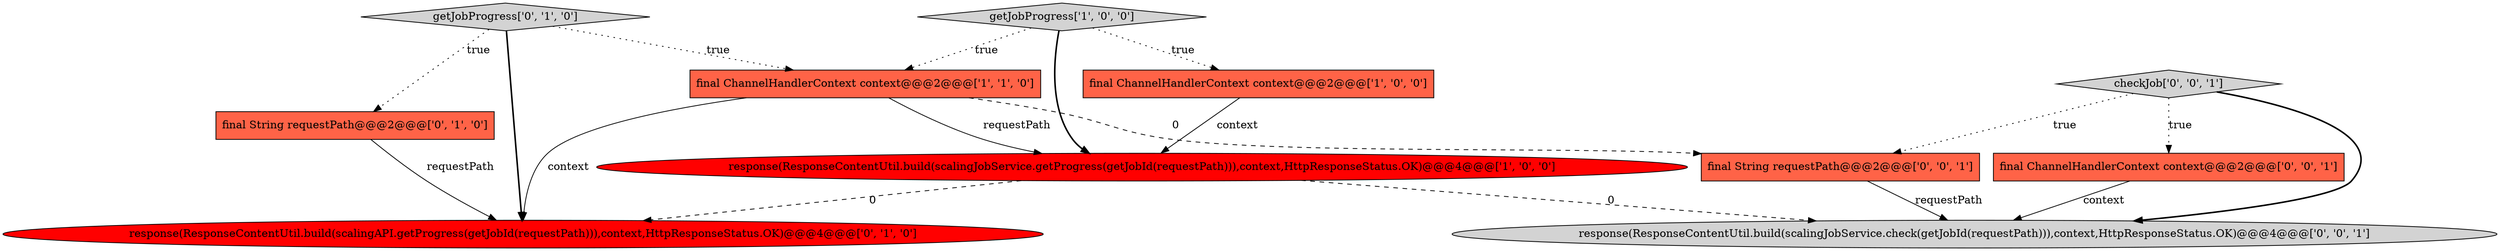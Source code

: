 digraph {
0 [style = filled, label = "response(ResponseContentUtil.build(scalingJobService.getProgress(getJobId(requestPath))),context,HttpResponseStatus.OK)@@@4@@@['1', '0', '0']", fillcolor = red, shape = ellipse image = "AAA1AAABBB1BBB"];
3 [style = filled, label = "getJobProgress['1', '0', '0']", fillcolor = lightgray, shape = diamond image = "AAA0AAABBB1BBB"];
2 [style = filled, label = "final ChannelHandlerContext context@@@2@@@['1', '1', '0']", fillcolor = tomato, shape = box image = "AAA0AAABBB1BBB"];
6 [style = filled, label = "response(ResponseContentUtil.build(scalingAPI.getProgress(getJobId(requestPath))),context,HttpResponseStatus.OK)@@@4@@@['0', '1', '0']", fillcolor = red, shape = ellipse image = "AAA1AAABBB2BBB"];
4 [style = filled, label = "getJobProgress['0', '1', '0']", fillcolor = lightgray, shape = diamond image = "AAA0AAABBB2BBB"];
10 [style = filled, label = "final String requestPath@@@2@@@['0', '0', '1']", fillcolor = tomato, shape = box image = "AAA0AAABBB3BBB"];
5 [style = filled, label = "final String requestPath@@@2@@@['0', '1', '0']", fillcolor = tomato, shape = box image = "AAA0AAABBB2BBB"];
7 [style = filled, label = "final ChannelHandlerContext context@@@2@@@['0', '0', '1']", fillcolor = tomato, shape = box image = "AAA0AAABBB3BBB"];
1 [style = filled, label = "final ChannelHandlerContext context@@@2@@@['1', '0', '0']", fillcolor = tomato, shape = box image = "AAA0AAABBB1BBB"];
9 [style = filled, label = "checkJob['0', '0', '1']", fillcolor = lightgray, shape = diamond image = "AAA0AAABBB3BBB"];
8 [style = filled, label = "response(ResponseContentUtil.build(scalingJobService.check(getJobId(requestPath))),context,HttpResponseStatus.OK)@@@4@@@['0', '0', '1']", fillcolor = lightgray, shape = ellipse image = "AAA0AAABBB3BBB"];
2->6 [style = solid, label="context"];
4->5 [style = dotted, label="true"];
2->0 [style = solid, label="requestPath"];
3->0 [style = bold, label=""];
2->10 [style = dashed, label="0"];
0->8 [style = dashed, label="0"];
9->7 [style = dotted, label="true"];
9->10 [style = dotted, label="true"];
9->8 [style = bold, label=""];
4->6 [style = bold, label=""];
3->1 [style = dotted, label="true"];
4->2 [style = dotted, label="true"];
7->8 [style = solid, label="context"];
10->8 [style = solid, label="requestPath"];
3->2 [style = dotted, label="true"];
0->6 [style = dashed, label="0"];
5->6 [style = solid, label="requestPath"];
1->0 [style = solid, label="context"];
}
